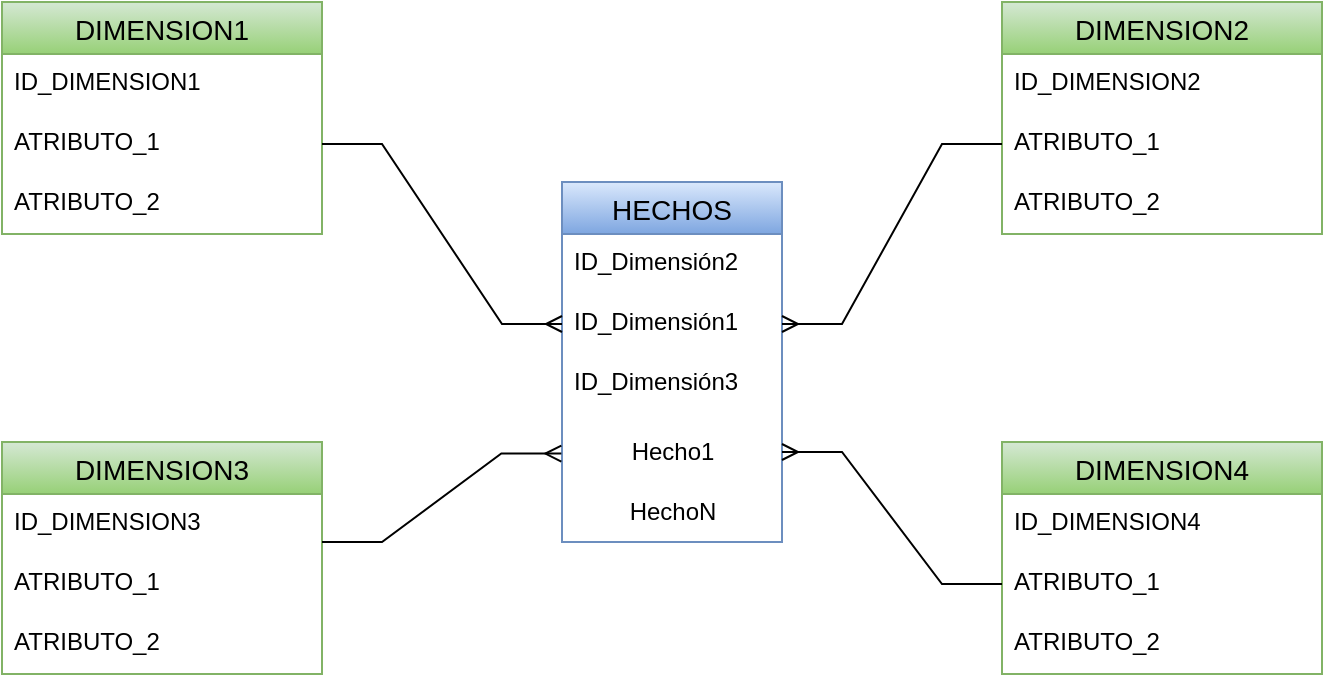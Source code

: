 <mxfile version="20.4.0" type="device"><diagram id="rzB1Wkcu36DaqHKvZjl-" name="Página-1"><mxGraphModel dx="1026" dy="1800" grid="1" gridSize="10" guides="1" tooltips="1" connect="1" arrows="1" fold="1" page="1" pageScale="1" pageWidth="827" pageHeight="1169" math="0" shadow="0"><root><mxCell id="0"/><mxCell id="1" parent="0"/><mxCell id="6Gbmsahf24G1W0YaKo7v-15" value="DIMENSION1" style="swimlane;fontStyle=0;childLayout=stackLayout;horizontal=1;startSize=26;horizontalStack=0;resizeParent=1;resizeParentMax=0;resizeLast=0;collapsible=1;marginBottom=0;align=center;fontSize=14;fillColor=#d5e8d4;strokeColor=#82b366;gradientColor=#97d077;" parent="1" vertex="1"><mxGeometry x="260" y="-50" width="160" height="116" as="geometry"/></mxCell><mxCell id="6Gbmsahf24G1W0YaKo7v-16" value="ID_DIMENSION1" style="text;strokeColor=none;fillColor=none;spacingLeft=4;spacingRight=4;overflow=hidden;rotatable=0;points=[[0,0.5],[1,0.5]];portConstraint=eastwest;fontSize=12;" parent="6Gbmsahf24G1W0YaKo7v-15" vertex="1"><mxGeometry y="26" width="160" height="30" as="geometry"/></mxCell><mxCell id="6Gbmsahf24G1W0YaKo7v-17" value="ATRIBUTO_1" style="text;strokeColor=none;fillColor=none;spacingLeft=4;spacingRight=4;overflow=hidden;rotatable=0;points=[[0,0.5],[1,0.5]];portConstraint=eastwest;fontSize=12;" parent="6Gbmsahf24G1W0YaKo7v-15" vertex="1"><mxGeometry y="56" width="160" height="30" as="geometry"/></mxCell><mxCell id="6Gbmsahf24G1W0YaKo7v-18" value="ATRIBUTO_2" style="text;strokeColor=none;fillColor=none;spacingLeft=4;spacingRight=4;overflow=hidden;rotatable=0;points=[[0,0.5],[1,0.5]];portConstraint=eastwest;fontSize=12;" parent="6Gbmsahf24G1W0YaKo7v-15" vertex="1"><mxGeometry y="86" width="160" height="30" as="geometry"/></mxCell><mxCell id="6Gbmsahf24G1W0YaKo7v-19" value="DIMENSION2" style="swimlane;fontStyle=0;childLayout=stackLayout;horizontal=1;startSize=26;horizontalStack=0;resizeParent=1;resizeParentMax=0;resizeLast=0;collapsible=1;marginBottom=0;align=center;fontSize=14;fillColor=#d5e8d4;strokeColor=#82b366;gradientColor=#97d077;" parent="1" vertex="1"><mxGeometry x="760" y="-50" width="160" height="116" as="geometry"/></mxCell><mxCell id="6Gbmsahf24G1W0YaKo7v-20" value="ID_DIMENSION2" style="text;strokeColor=none;fillColor=none;spacingLeft=4;spacingRight=4;overflow=hidden;rotatable=0;points=[[0,0.5],[1,0.5]];portConstraint=eastwest;fontSize=12;" parent="6Gbmsahf24G1W0YaKo7v-19" vertex="1"><mxGeometry y="26" width="160" height="30" as="geometry"/></mxCell><mxCell id="6Gbmsahf24G1W0YaKo7v-21" value="ATRIBUTO_1" style="text;strokeColor=none;fillColor=none;spacingLeft=4;spacingRight=4;overflow=hidden;rotatable=0;points=[[0,0.5],[1,0.5]];portConstraint=eastwest;fontSize=12;" parent="6Gbmsahf24G1W0YaKo7v-19" vertex="1"><mxGeometry y="56" width="160" height="30" as="geometry"/></mxCell><mxCell id="6Gbmsahf24G1W0YaKo7v-22" value="ATRIBUTO_2" style="text;strokeColor=none;fillColor=none;spacingLeft=4;spacingRight=4;overflow=hidden;rotatable=0;points=[[0,0.5],[1,0.5]];portConstraint=eastwest;fontSize=12;" parent="6Gbmsahf24G1W0YaKo7v-19" vertex="1"><mxGeometry y="86" width="160" height="30" as="geometry"/></mxCell><mxCell id="6Gbmsahf24G1W0YaKo7v-23" value="DIMENSION3" style="swimlane;fontStyle=0;childLayout=stackLayout;horizontal=1;startSize=26;horizontalStack=0;resizeParent=1;resizeParentMax=0;resizeLast=0;collapsible=1;marginBottom=0;align=center;fontSize=14;fillColor=#d5e8d4;strokeColor=#82b366;gradientColor=#97d077;" parent="1" vertex="1"><mxGeometry x="260" y="170" width="160" height="116" as="geometry"/></mxCell><mxCell id="6Gbmsahf24G1W0YaKo7v-24" value="ID_DIMENSION3" style="text;strokeColor=none;fillColor=none;spacingLeft=4;spacingRight=4;overflow=hidden;rotatable=0;points=[[0,0.5],[1,0.5]];portConstraint=eastwest;fontSize=12;" parent="6Gbmsahf24G1W0YaKo7v-23" vertex="1"><mxGeometry y="26" width="160" height="30" as="geometry"/></mxCell><mxCell id="6Gbmsahf24G1W0YaKo7v-25" value="ATRIBUTO_1" style="text;strokeColor=none;fillColor=none;spacingLeft=4;spacingRight=4;overflow=hidden;rotatable=0;points=[[0,0.5],[1,0.5]];portConstraint=eastwest;fontSize=12;" parent="6Gbmsahf24G1W0YaKo7v-23" vertex="1"><mxGeometry y="56" width="160" height="30" as="geometry"/></mxCell><mxCell id="6Gbmsahf24G1W0YaKo7v-26" value="ATRIBUTO_2" style="text;strokeColor=none;fillColor=none;spacingLeft=4;spacingRight=4;overflow=hidden;rotatable=0;points=[[0,0.5],[1,0.5]];portConstraint=eastwest;fontSize=12;" parent="6Gbmsahf24G1W0YaKo7v-23" vertex="1"><mxGeometry y="86" width="160" height="30" as="geometry"/></mxCell><mxCell id="6Gbmsahf24G1W0YaKo7v-27" value="DIMENSION4" style="swimlane;fontStyle=0;childLayout=stackLayout;horizontal=1;startSize=26;horizontalStack=0;resizeParent=1;resizeParentMax=0;resizeLast=0;collapsible=1;marginBottom=0;align=center;fontSize=14;fillColor=#d5e8d4;strokeColor=#82b366;gradientColor=#97d077;" parent="1" vertex="1"><mxGeometry x="760" y="170" width="160" height="116" as="geometry"/></mxCell><mxCell id="6Gbmsahf24G1W0YaKo7v-28" value="ID_DIMENSION4" style="text;strokeColor=none;fillColor=none;spacingLeft=4;spacingRight=4;overflow=hidden;rotatable=0;points=[[0,0.5],[1,0.5]];portConstraint=eastwest;fontSize=12;" parent="6Gbmsahf24G1W0YaKo7v-27" vertex="1"><mxGeometry y="26" width="160" height="30" as="geometry"/></mxCell><mxCell id="6Gbmsahf24G1W0YaKo7v-29" value="ATRIBUTO_1" style="text;strokeColor=none;fillColor=none;spacingLeft=4;spacingRight=4;overflow=hidden;rotatable=0;points=[[0,0.5],[1,0.5]];portConstraint=eastwest;fontSize=12;" parent="6Gbmsahf24G1W0YaKo7v-27" vertex="1"><mxGeometry y="56" width="160" height="30" as="geometry"/></mxCell><mxCell id="6Gbmsahf24G1W0YaKo7v-30" value="ATRIBUTO_2" style="text;strokeColor=none;fillColor=none;spacingLeft=4;spacingRight=4;overflow=hidden;rotatable=0;points=[[0,0.5],[1,0.5]];portConstraint=eastwest;fontSize=12;" parent="6Gbmsahf24G1W0YaKo7v-27" vertex="1"><mxGeometry y="86" width="160" height="30" as="geometry"/></mxCell><mxCell id="6Gbmsahf24G1W0YaKo7v-31" value="HECHOS" style="swimlane;fontStyle=0;childLayout=stackLayout;horizontal=1;startSize=26;horizontalStack=0;resizeParent=1;resizeParentMax=0;resizeLast=0;collapsible=1;marginBottom=0;align=center;fontSize=14;fillColor=#dae8fc;gradientColor=#7ea6e0;strokeColor=#6c8ebf;" parent="1" vertex="1"><mxGeometry x="540" y="40" width="110" height="180" as="geometry"><mxRectangle x="520" y="40" width="100" height="30" as="alternateBounds"/></mxGeometry></mxCell><mxCell id="6Gbmsahf24G1W0YaKo7v-33" value="ID_Dimensión2" style="text;strokeColor=none;fillColor=none;spacingLeft=4;spacingRight=4;overflow=hidden;rotatable=0;points=[[0,0.5],[1,0.5]];portConstraint=eastwest;fontSize=12;" parent="6Gbmsahf24G1W0YaKo7v-31" vertex="1"><mxGeometry y="26" width="110" height="30" as="geometry"/></mxCell><mxCell id="6Gbmsahf24G1W0YaKo7v-32" value="ID_Dimensión1" style="text;strokeColor=none;fillColor=none;spacingLeft=4;spacingRight=4;overflow=hidden;rotatable=0;points=[[0,0.5],[1,0.5]];portConstraint=eastwest;fontSize=12;" parent="6Gbmsahf24G1W0YaKo7v-31" vertex="1"><mxGeometry y="56" width="110" height="30" as="geometry"/></mxCell><mxCell id="6Gbmsahf24G1W0YaKo7v-34" value="ID_Dimensión3" style="text;strokeColor=none;fillColor=none;spacingLeft=4;spacingRight=4;overflow=hidden;rotatable=0;points=[[0,0.5],[1,0.5]];portConstraint=eastwest;fontSize=12;" parent="6Gbmsahf24G1W0YaKo7v-31" vertex="1"><mxGeometry y="86" width="110" height="34" as="geometry"/></mxCell><mxCell id="6Gbmsahf24G1W0YaKo7v-40" value="&lt;div style=&quot;text-align: left;&quot;&gt;&lt;span style=&quot;background-color: initial;&quot;&gt;Hecho1&lt;/span&gt;&lt;/div&gt;" style="text;html=1;align=center;verticalAlign=middle;resizable=0;points=[];autosize=1;strokeColor=none;fillColor=none;" parent="6Gbmsahf24G1W0YaKo7v-31" vertex="1"><mxGeometry y="120" width="110" height="30" as="geometry"/></mxCell><mxCell id="6Gbmsahf24G1W0YaKo7v-41" value="HechoN" style="text;html=1;align=center;verticalAlign=middle;resizable=0;points=[];autosize=1;strokeColor=none;fillColor=none;" parent="6Gbmsahf24G1W0YaKo7v-31" vertex="1"><mxGeometry y="150" width="110" height="30" as="geometry"/></mxCell><mxCell id="UNAd5UmWyATnbes2Z4i--1" value="" style="edgeStyle=entityRelationEdgeStyle;fontSize=12;html=1;endArrow=ERmany;rounded=0;entryX=1;entryY=0.5;entryDx=0;entryDy=0;" edge="1" parent="1" source="6Gbmsahf24G1W0YaKo7v-21" target="6Gbmsahf24G1W0YaKo7v-32"><mxGeometry width="100" height="100" relative="1" as="geometry"><mxPoint x="470" y="270" as="sourcePoint"/><mxPoint x="570" y="170" as="targetPoint"/></mxGeometry></mxCell><mxCell id="UNAd5UmWyATnbes2Z4i--2" value="" style="edgeStyle=entityRelationEdgeStyle;fontSize=12;html=1;endArrow=ERmany;rounded=0;exitX=0;exitY=0.5;exitDx=0;exitDy=0;" edge="1" parent="1" source="6Gbmsahf24G1W0YaKo7v-29" target="6Gbmsahf24G1W0YaKo7v-40"><mxGeometry width="100" height="100" relative="1" as="geometry"><mxPoint x="770" y="31" as="sourcePoint"/><mxPoint x="660" y="153.0" as="targetPoint"/></mxGeometry></mxCell><mxCell id="UNAd5UmWyATnbes2Z4i--3" value="" style="edgeStyle=entityRelationEdgeStyle;fontSize=12;html=1;endArrow=ERmany;rounded=0;exitX=1;exitY=0.5;exitDx=0;exitDy=0;entryX=0;entryY=0.5;entryDx=0;entryDy=0;" edge="1" parent="1" source="6Gbmsahf24G1W0YaKo7v-17" target="6Gbmsahf24G1W0YaKo7v-32"><mxGeometry width="100" height="100" relative="1" as="geometry"><mxPoint x="780" y="41" as="sourcePoint"/><mxPoint x="670" y="163.0" as="targetPoint"/></mxGeometry></mxCell><mxCell id="UNAd5UmWyATnbes2Z4i--4" value="" style="edgeStyle=entityRelationEdgeStyle;fontSize=12;html=1;endArrow=ERmany;rounded=0;exitX=1;exitY=-0.2;exitDx=0;exitDy=0;exitPerimeter=0;entryX=-0.003;entryY=0.526;entryDx=0;entryDy=0;entryPerimeter=0;" edge="1" parent="1" source="6Gbmsahf24G1W0YaKo7v-25" target="6Gbmsahf24G1W0YaKo7v-40"><mxGeometry width="100" height="100" relative="1" as="geometry"><mxPoint x="790" y="51" as="sourcePoint"/><mxPoint x="680" y="173.0" as="targetPoint"/></mxGeometry></mxCell></root></mxGraphModel></diagram></mxfile>
